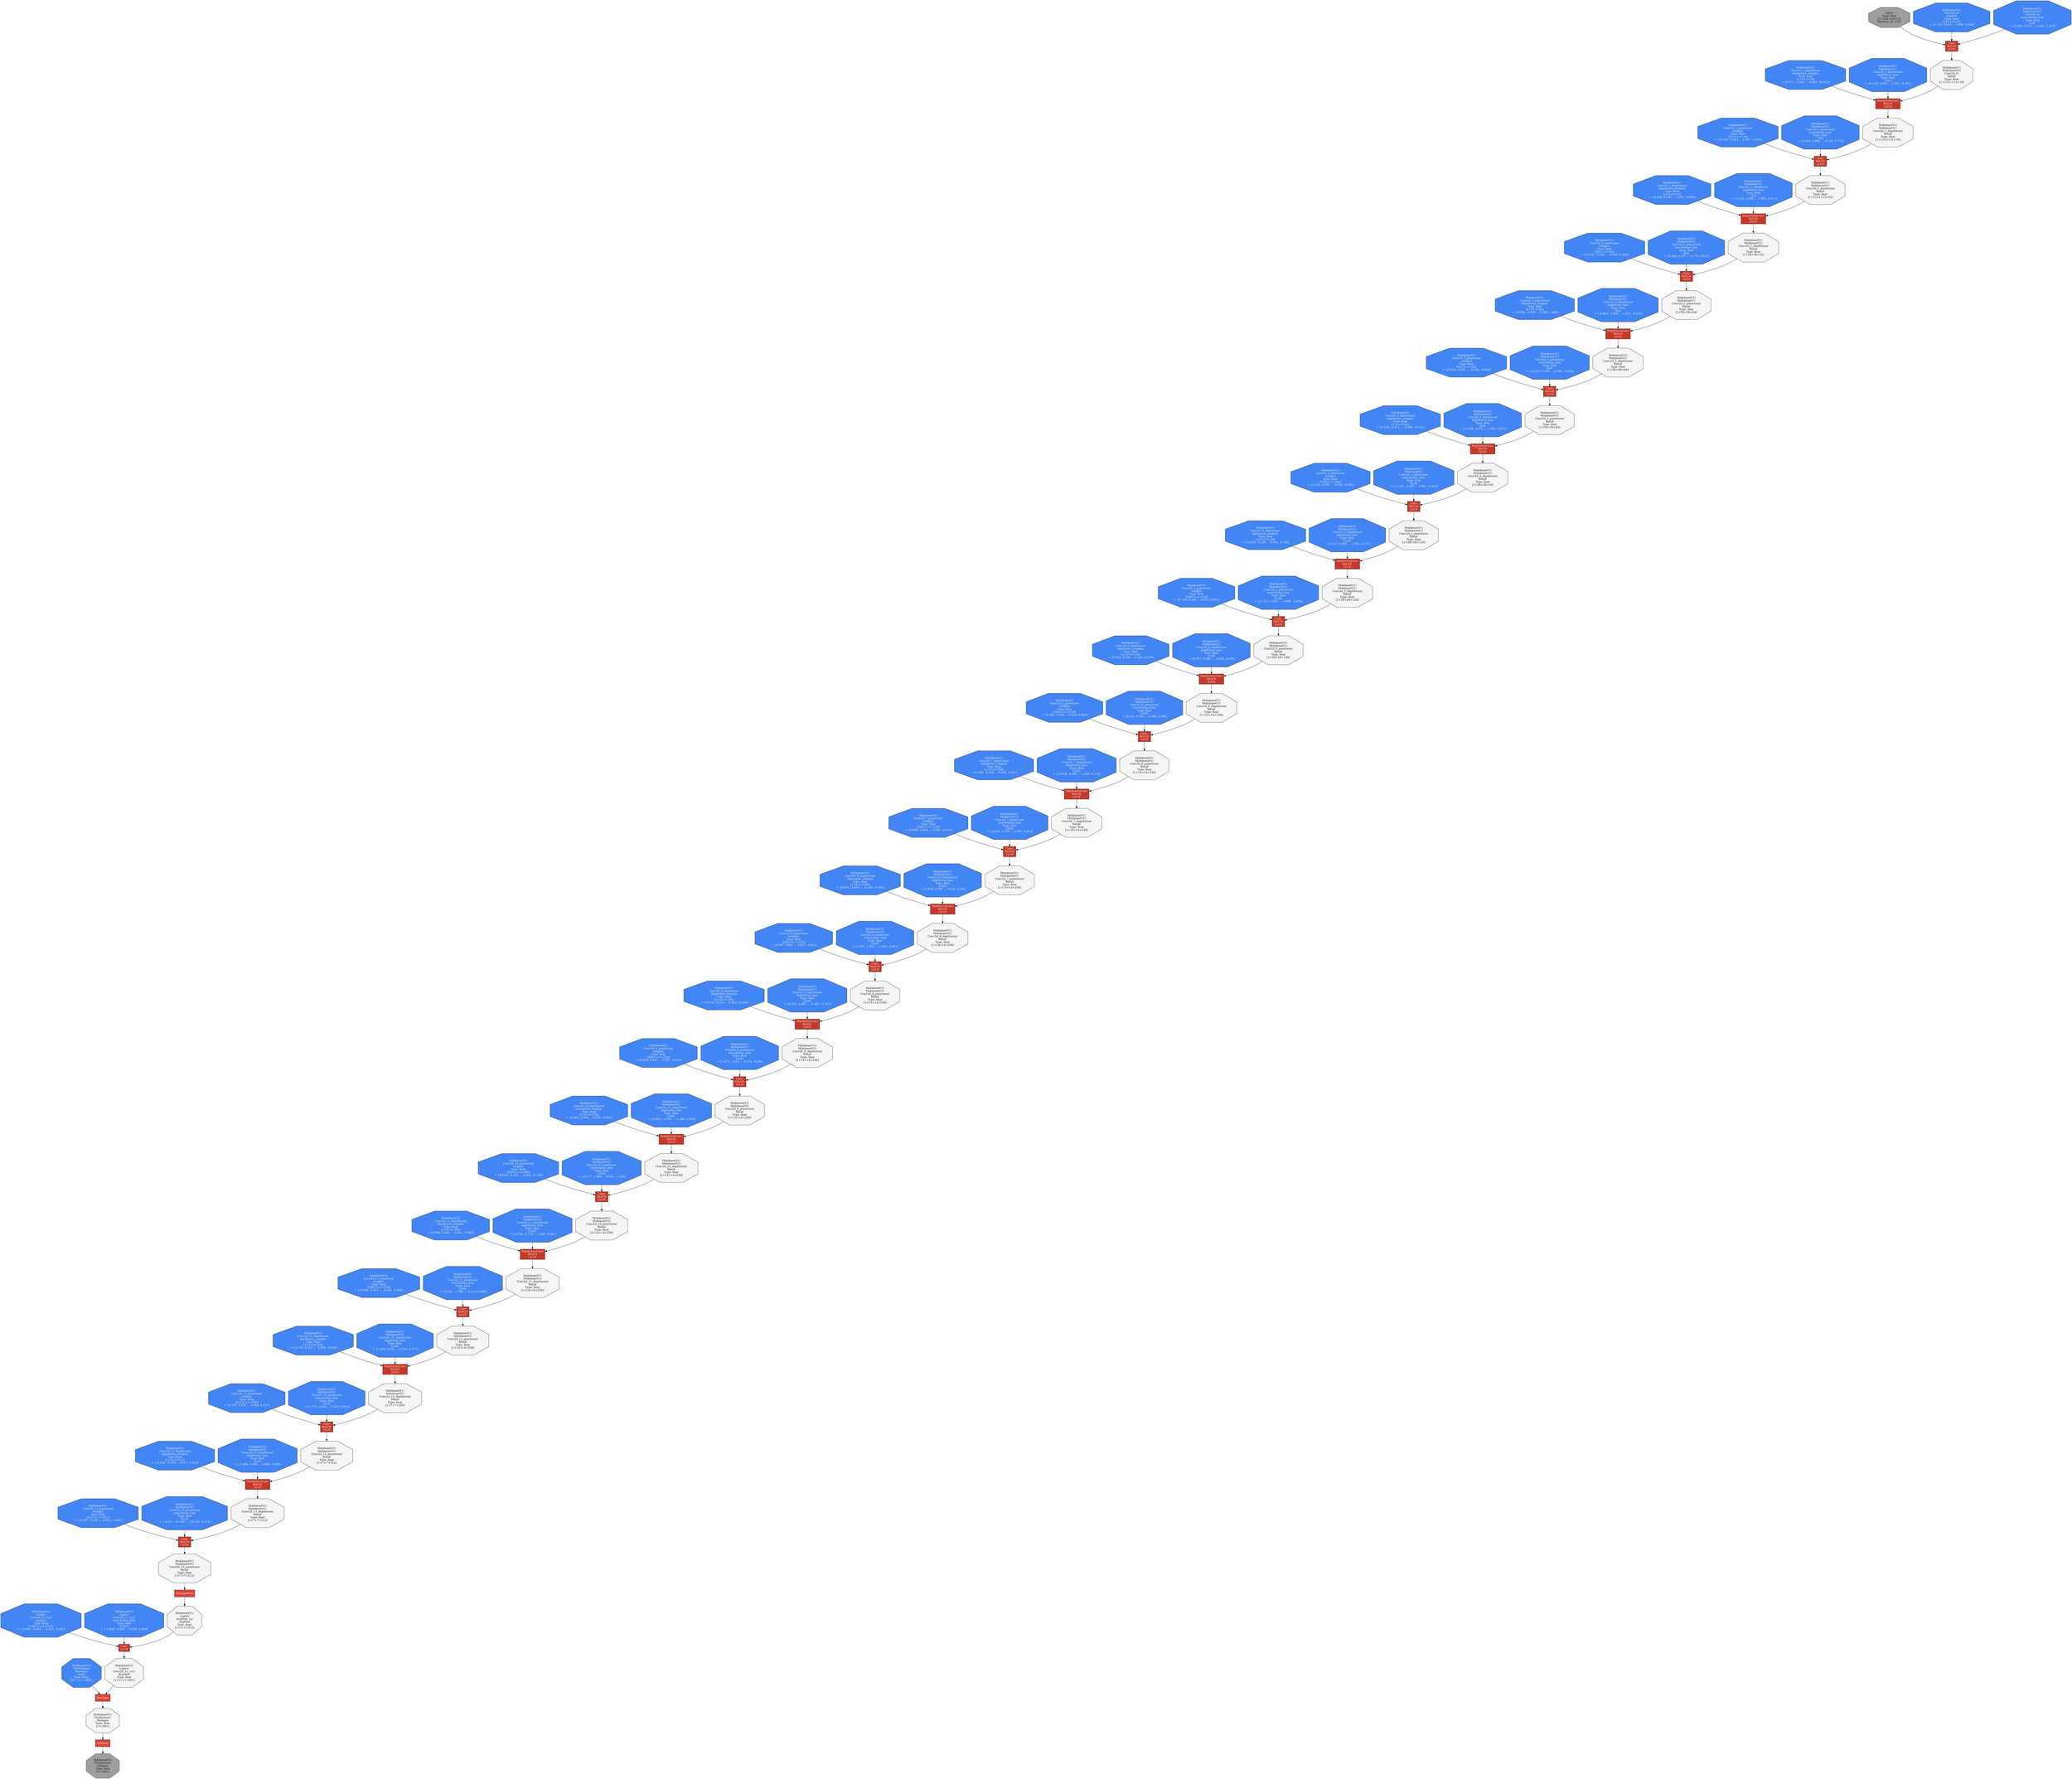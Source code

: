 digraph Computegraph {
	 "op00000" [label="Conv\nReLU6\n2x2/S", shape=box, style=filled, fillcolor="#C53929", fontcolor = "#FFFFFFDD"];
	 "input" [label="input\nType: float\n[1×224×224×3]\nMinMax: [0, 255]", shape=octagon, style=filled, fillcolor="#9E9E9E", fontcolor = "#000000DD"];
	 "input" -> "op00000";
	 "MobilenetV1/Conv2d_0/weights" [label="MobilenetV1/\nConv2d_0/\nweights\nType: float\n[16×3×3×3]\n = {0.135, 0.035 … 0.000, 0.000}", shape=octagon, style=filled, fillcolor="#4285F4", fontcolor = "#FFFFFFDD"];
	 "MobilenetV1/Conv2d_0/weights" -> "op00000";
	 "MobilenetV1/MobilenetV1/Conv2d_0/convolution_bias" [label="MobilenetV1/\nMobilenetV1/\nConv2d_0/\nconvolution_bias\nType: float\n[16]\n = {1.636, 2.931 … 2.949, -1.813}", shape=octagon, style=filled, fillcolor="#4285F4", fontcolor = "#FFFFFFDD"];
	 "MobilenetV1/MobilenetV1/Conv2d_0/convolution_bias" -> "op00000";
	 "MobilenetV1/MobilenetV1/Conv2d_0/Relu6" [label="MobilenetV1/\nMobilenetV1/\nConv2d_0/\nRelu6\nType: float\n[1×112×112×16]", shape=octagon, style=filled, fillcolor="#F5F5F5", fontcolor = "#000000DD"];
	 "op00000" -> "MobilenetV1/MobilenetV1/Conv2d_0/Relu6";
	 "op00001" [label="DepthwiseConv\nReLU6\n1x1/S", shape=box, style=filled, fillcolor="#C53929", fontcolor = "#FFFFFFDD"];
	 "MobilenetV1/MobilenetV1/Conv2d_0/Relu6" -> "op00001";
	 "MobilenetV1/Conv2d_1_depthwise/depthwise_weights" [label="MobilenetV1/\nConv2d_1_depthwise/\ndepthwise_weights\nType: float\n[1×3×3×16]\n = {0.277, 3.424 … -0.960, 30.510}", shape=octagon, style=filled, fillcolor="#4285F4", fontcolor = "#FFFFFFDD"];
	 "MobilenetV1/Conv2d_1_depthwise/depthwise_weights" -> "op00001";
	 "MobilenetV1/MobilenetV1/Conv2d_1_depthwise/depthwise_bias" [label="MobilenetV1/\nMobilenetV1/\nConv2d_1_depthwise/\ndepthwise_bias\nType: float\n[16]\n = {0.149, 2.593 … 3.037, -0.363}", shape=octagon, style=filled, fillcolor="#4285F4", fontcolor = "#FFFFFFDD"];
	 "MobilenetV1/MobilenetV1/Conv2d_1_depthwise/depthwise_bias" -> "op00001";
	 "MobilenetV1/MobilenetV1/Conv2d_1_depthwise/Relu6" [label="MobilenetV1/\nMobilenetV1/\nConv2d_1_depthwise/\nRelu6\nType: float\n[1×112×112×16]", shape=octagon, style=filled, fillcolor="#F5F5F5", fontcolor = "#000000DD"];
	 "op00001" -> "MobilenetV1/MobilenetV1/Conv2d_1_depthwise/Relu6";
	 "op00002" [label="Conv\nReLU6\n1x1/S", shape=box, style=filled, fillcolor="#C53929", fontcolor = "#FFFFFFDD"];
	 "MobilenetV1/MobilenetV1/Conv2d_1_depthwise/Relu6" -> "op00002";
	 "MobilenetV1/Conv2d_1_pointwise/weights" [label="MobilenetV1/\nConv2d_1_pointwise/\nweights\nType: float\n[32×1×1×16]\n = {-0.120, -0.004 … 0.007, -0.000}", shape=octagon, style=filled, fillcolor="#4285F4", fontcolor = "#FFFFFFDD"];
	 "MobilenetV1/Conv2d_1_pointwise/weights" -> "op00002";
	 "MobilenetV1/MobilenetV1/Conv2d_1_pointwise/convolution_bias" [label="MobilenetV1/\nMobilenetV1/\nConv2d_1_pointwise/\nconvolution_bias\nType: float\n[32]\n = {4.340, 3.994 … -8.759, 6.775}", shape=octagon, style=filled, fillcolor="#4285F4", fontcolor = "#FFFFFFDD"];
	 "MobilenetV1/MobilenetV1/Conv2d_1_pointwise/convolution_bias" -> "op00002";
	 "MobilenetV1/MobilenetV1/Conv2d_1_pointwise/Relu6" [label="MobilenetV1/\nMobilenetV1/\nConv2d_1_pointwise/\nRelu6\nType: float\n[1×112×112×32]", shape=octagon, style=filled, fillcolor="#F5F5F5", fontcolor = "#000000DD"];
	 "op00002" -> "MobilenetV1/MobilenetV1/Conv2d_1_pointwise/Relu6";
	 "op00003" [label="DepthwiseConv\nReLU6\n2x2/S", shape=box, style=filled, fillcolor="#C53929", fontcolor = "#FFFFFFDD"];
	 "MobilenetV1/MobilenetV1/Conv2d_1_pointwise/Relu6" -> "op00003";
	 "MobilenetV1/Conv2d_2_depthwise/depthwise_weights" [label="MobilenetV1/\nConv2d_2_depthwise/\ndepthwise_weights\nType: float\n[1×3×3×32]\n = {0.238, 0.209 … 0.232, -0.030}", shape=octagon, style=filled, fillcolor="#4285F4", fontcolor = "#FFFFFFDD"];
	 "MobilenetV1/Conv2d_2_depthwise/depthwise_weights" -> "op00003";
	 "MobilenetV1/MobilenetV1/Conv2d_2_depthwise/depthwise_bias" [label="MobilenetV1/\nMobilenetV1/\nConv2d_2_depthwise/\ndepthwise_bias\nType: float\n[32]\n = {-4.156, 3.608 … 1.991, 2.511}", shape=octagon, style=filled, fillcolor="#4285F4", fontcolor = "#FFFFFFDD"];
	 "MobilenetV1/MobilenetV1/Conv2d_2_depthwise/depthwise_bias" -> "op00003";
	 "MobilenetV1/MobilenetV1/Conv2d_2_depthwise/Relu6" [label="MobilenetV1/\nMobilenetV1/\nConv2d_2_depthwise/\nRelu6\nType: float\n[1×56×56×32]", shape=octagon, style=filled, fillcolor="#F5F5F5", fontcolor = "#000000DD"];
	 "op00003" -> "MobilenetV1/MobilenetV1/Conv2d_2_depthwise/Relu6";
	 "op00004" [label="Conv\nReLU6\n1x1/S", shape=box, style=filled, fillcolor="#C53929", fontcolor = "#FFFFFFDD"];
	 "MobilenetV1/MobilenetV1/Conv2d_2_depthwise/Relu6" -> "op00004";
	 "MobilenetV1/Conv2d_2_pointwise/weights" [label="MobilenetV1/\nConv2d_2_pointwise/\nweights\nType: float\n[64×1×1×32]\n = {-0.021, -0.022 … -0.000, 0.000}", shape=octagon, style=filled, fillcolor="#4285F4", fontcolor = "#FFFFFFDD"];
	 "MobilenetV1/Conv2d_2_pointwise/weights" -> "op00004";
	 "MobilenetV1/MobilenetV1/Conv2d_2_pointwise/convolution_bias" [label="MobilenetV1/\nMobilenetV1/\nConv2d_2_pointwise/\nconvolution_bias\nType: float\n[64]\n = {4.334, 4.327 … 0.779, 0.013}", shape=octagon, style=filled, fillcolor="#4285F4", fontcolor = "#FFFFFFDD"];
	 "MobilenetV1/MobilenetV1/Conv2d_2_pointwise/convolution_bias" -> "op00004";
	 "MobilenetV1/MobilenetV1/Conv2d_2_pointwise/Relu6" [label="MobilenetV1/\nMobilenetV1/\nConv2d_2_pointwise/\nRelu6\nType: float\n[1×56×56×64]", shape=octagon, style=filled, fillcolor="#F5F5F5", fontcolor = "#000000DD"];
	 "op00004" -> "MobilenetV1/MobilenetV1/Conv2d_2_pointwise/Relu6";
	 "op00005" [label="DepthwiseConv\nReLU6\n1x1/S", shape=box, style=filled, fillcolor="#C53929", fontcolor = "#FFFFFFDD"];
	 "MobilenetV1/MobilenetV1/Conv2d_2_pointwise/Relu6" -> "op00005";
	 "MobilenetV1/Conv2d_3_depthwise/depthwise_weights" [label="MobilenetV1/\nConv2d_3_depthwise/\ndepthwise_weights\nType: float\n[1×3×3×64]\n = {-0.054, -0.808 … 0.285, 1.499}", shape=octagon, style=filled, fillcolor="#4285F4", fontcolor = "#FFFFFFDD"];
	 "MobilenetV1/Conv2d_3_depthwise/depthwise_weights" -> "op00005";
	 "MobilenetV1/MobilenetV1/Conv2d_3_depthwise/depthwise_bias" [label="MobilenetV1/\nMobilenetV1/\nConv2d_3_depthwise/\ndepthwise_bias\nType: float\n[64]\n = {-0.853, -0.098 … 1.532, -0.525}", shape=octagon, style=filled, fillcolor="#4285F4", fontcolor = "#FFFFFFDD"];
	 "MobilenetV1/MobilenetV1/Conv2d_3_depthwise/depthwise_bias" -> "op00005";
	 "MobilenetV1/MobilenetV1/Conv2d_3_depthwise/Relu6" [label="MobilenetV1/\nMobilenetV1/\nConv2d_3_depthwise/\nRelu6\nType: float\n[1×56×56×64]", shape=octagon, style=filled, fillcolor="#F5F5F5", fontcolor = "#000000DD"];
	 "op00005" -> "MobilenetV1/MobilenetV1/Conv2d_3_depthwise/Relu6";
	 "op00006" [label="Conv\nReLU6\n1x1/S", shape=box, style=filled, fillcolor="#C53929", fontcolor = "#FFFFFFDD"];
	 "MobilenetV1/MobilenetV1/Conv2d_3_depthwise/Relu6" -> "op00006";
	 "MobilenetV1/Conv2d_3_pointwise/weights" [label="MobilenetV1/\nConv2d_3_pointwise/\nweights\nType: float\n[64×1×1×64]\n = {0.019, -0.092 … -0.034, -0.000}", shape=octagon, style=filled, fillcolor="#4285F4", fontcolor = "#FFFFFFDD"];
	 "MobilenetV1/Conv2d_3_pointwise/weights" -> "op00006";
	 "MobilenetV1/MobilenetV1/Conv2d_3_pointwise/convolution_bias" [label="MobilenetV1/\nMobilenetV1/\nConv2d_3_pointwise/\nconvolution_bias\nType: float\n[64]\n = {-0.535, 3.335 … 2.758, -3.535}", shape=octagon, style=filled, fillcolor="#4285F4", fontcolor = "#FFFFFFDD"];
	 "MobilenetV1/MobilenetV1/Conv2d_3_pointwise/convolution_bias" -> "op00006";
	 "MobilenetV1/MobilenetV1/Conv2d_3_pointwise/Relu6" [label="MobilenetV1/\nMobilenetV1/\nConv2d_3_pointwise/\nRelu6\nType: float\n[1×56×56×64]", shape=octagon, style=filled, fillcolor="#F5F5F5", fontcolor = "#000000DD"];
	 "op00006" -> "MobilenetV1/MobilenetV1/Conv2d_3_pointwise/Relu6";
	 "op00007" [label="DepthwiseConv\nReLU6\n2x2/S", shape=box, style=filled, fillcolor="#C53929", fontcolor = "#FFFFFFDD"];
	 "MobilenetV1/MobilenetV1/Conv2d_3_pointwise/Relu6" -> "op00007";
	 "MobilenetV1/Conv2d_4_depthwise/depthwise_weights" [label="MobilenetV1/\nConv2d_4_depthwise/\ndepthwise_weights\nType: float\n[1×3×3×64]\n = {0.155, -0.471 … -0.084, -0.141}", shape=octagon, style=filled, fillcolor="#4285F4", fontcolor = "#FFFFFFDD"];
	 "MobilenetV1/Conv2d_4_depthwise/depthwise_weights" -> "op00007";
	 "MobilenetV1/MobilenetV1/Conv2d_4_depthwise/depthwise_bias" [label="MobilenetV1/\nMobilenetV1/\nConv2d_4_depthwise/\ndepthwise_bias\nType: float\n[64]\n = {-2.358, 0.075 … 1.835, 5.672}", shape=octagon, style=filled, fillcolor="#4285F4", fontcolor = "#FFFFFFDD"];
	 "MobilenetV1/MobilenetV1/Conv2d_4_depthwise/depthwise_bias" -> "op00007";
	 "MobilenetV1/MobilenetV1/Conv2d_4_depthwise/Relu6" [label="MobilenetV1/\nMobilenetV1/\nConv2d_4_depthwise/\nRelu6\nType: float\n[1×28×28×64]", shape=octagon, style=filled, fillcolor="#F5F5F5", fontcolor = "#000000DD"];
	 "op00007" -> "MobilenetV1/MobilenetV1/Conv2d_4_depthwise/Relu6";
	 "op00008" [label="Conv\nReLU6\n1x1/S", shape=box, style=filled, fillcolor="#C53929", fontcolor = "#FFFFFFDD"];
	 "MobilenetV1/MobilenetV1/Conv2d_4_depthwise/Relu6" -> "op00008";
	 "MobilenetV1/Conv2d_4_pointwise/weights" [label="MobilenetV1/\nConv2d_4_pointwise/\nweights\nType: float\n[128×1×1×64]\n = {0.103, 0.026 … -0.016, -0.043}", shape=octagon, style=filled, fillcolor="#4285F4", fontcolor = "#FFFFFFDD"];
	 "MobilenetV1/Conv2d_4_pointwise/weights" -> "op00008";
	 "MobilenetV1/MobilenetV1/Conv2d_4_pointwise/convolution_bias" [label="MobilenetV1/\nMobilenetV1/\nConv2d_4_pointwise/\nconvolution_bias\nType: float\n[128]\n = {-1.152, -3.226 … 4.262, -0.425}", shape=octagon, style=filled, fillcolor="#4285F4", fontcolor = "#FFFFFFDD"];
	 "MobilenetV1/MobilenetV1/Conv2d_4_pointwise/convolution_bias" -> "op00008";
	 "MobilenetV1/MobilenetV1/Conv2d_4_pointwise/Relu6" [label="MobilenetV1/\nMobilenetV1/\nConv2d_4_pointwise/\nRelu6\nType: float\n[1×28×28×128]", shape=octagon, style=filled, fillcolor="#F5F5F5", fontcolor = "#000000DD"];
	 "op00008" -> "MobilenetV1/MobilenetV1/Conv2d_4_pointwise/Relu6";
	 "op00009" [label="DepthwiseConv\nReLU6\n1x1/S", shape=box, style=filled, fillcolor="#C53929", fontcolor = "#FFFFFFDD"];
	 "MobilenetV1/MobilenetV1/Conv2d_4_pointwise/Relu6" -> "op00009";
	 "MobilenetV1/Conv2d_5_depthwise/depthwise_weights" [label="MobilenetV1/\nConv2d_5_depthwise/\ndepthwise_weights\nType: float\n[1×3×3×128]\n = {-0.478, -0.138 … 0.041, -0.185}", shape=octagon, style=filled, fillcolor="#4285F4", fontcolor = "#FFFFFFDD"];
	 "MobilenetV1/Conv2d_5_depthwise/depthwise_weights" -> "op00009";
	 "MobilenetV1/MobilenetV1/Conv2d_5_depthwise/depthwise_bias" [label="MobilenetV1/\nMobilenetV1/\nConv2d_5_depthwise/\ndepthwise_bias\nType: float\n[128]\n = {1.317, 5.655 … 1.762, 2.171}", shape=octagon, style=filled, fillcolor="#4285F4", fontcolor = "#FFFFFFDD"];
	 "MobilenetV1/MobilenetV1/Conv2d_5_depthwise/depthwise_bias" -> "op00009";
	 "MobilenetV1/MobilenetV1/Conv2d_5_depthwise/Relu6" [label="MobilenetV1/\nMobilenetV1/\nConv2d_5_depthwise/\nRelu6\nType: float\n[1×28×28×128]", shape=octagon, style=filled, fillcolor="#F5F5F5", fontcolor = "#000000DD"];
	 "op00009" -> "MobilenetV1/MobilenetV1/Conv2d_5_depthwise/Relu6";
	 "op00010" [label="Conv\nReLU6\n1x1/S", shape=box, style=filled, fillcolor="#C53929", fontcolor = "#FFFFFFDD"];
	 "MobilenetV1/MobilenetV1/Conv2d_5_depthwise/Relu6" -> "op00010";
	 "MobilenetV1/Conv2d_5_pointwise/weights" [label="MobilenetV1/\nConv2d_5_pointwise/\nweights\nType: float\n[128×1×1×128]\n = {0.148, 0.109 … 0.013, 0.057}", shape=octagon, style=filled, fillcolor="#4285F4", fontcolor = "#FFFFFFDD"];
	 "MobilenetV1/Conv2d_5_pointwise/weights" -> "op00010";
	 "MobilenetV1/MobilenetV1/Conv2d_5_pointwise/convolution_bias" [label="MobilenetV1/\nMobilenetV1/\nConv2d_5_pointwise/\nconvolution_bias\nType: float\n[128]\n = {-2.723, 1.522 … -3.940, -3.926}", shape=octagon, style=filled, fillcolor="#4285F4", fontcolor = "#FFFFFFDD"];
	 "MobilenetV1/MobilenetV1/Conv2d_5_pointwise/convolution_bias" -> "op00010";
	 "MobilenetV1/MobilenetV1/Conv2d_5_pointwise/Relu6" [label="MobilenetV1/\nMobilenetV1/\nConv2d_5_pointwise/\nRelu6\nType: float\n[1×28×28×128]", shape=octagon, style=filled, fillcolor="#F5F5F5", fontcolor = "#000000DD"];
	 "op00010" -> "MobilenetV1/MobilenetV1/Conv2d_5_pointwise/Relu6";
	 "op00011" [label="DepthwiseConv\nReLU6\n2x2/S", shape=box, style=filled, fillcolor="#C53929", fontcolor = "#FFFFFFDD"];
	 "MobilenetV1/MobilenetV1/Conv2d_5_pointwise/Relu6" -> "op00011";
	 "MobilenetV1/Conv2d_6_depthwise/depthwise_weights" [label="MobilenetV1/\nConv2d_6_depthwise/\ndepthwise_weights\nType: float\n[1×3×3×128]\n = {0.223, 0.250 … 0.133, 0.070}", shape=octagon, style=filled, fillcolor="#4285F4", fontcolor = "#FFFFFFDD"];
	 "MobilenetV1/Conv2d_6_depthwise/depthwise_weights" -> "op00011";
	 "MobilenetV1/MobilenetV1/Conv2d_6_depthwise/depthwise_bias" [label="MobilenetV1/\nMobilenetV1/\nConv2d_6_depthwise/\ndepthwise_bias\nType: float\n[128]\n = {0.077, 0.099 … -0.054, 0.035}", shape=octagon, style=filled, fillcolor="#4285F4", fontcolor = "#FFFFFFDD"];
	 "MobilenetV1/MobilenetV1/Conv2d_6_depthwise/depthwise_bias" -> "op00011";
	 "MobilenetV1/MobilenetV1/Conv2d_6_depthwise/Relu6" [label="MobilenetV1/\nMobilenetV1/\nConv2d_6_depthwise/\nRelu6\nType: float\n[1×14×14×128]", shape=octagon, style=filled, fillcolor="#F5F5F5", fontcolor = "#000000DD"];
	 "op00011" -> "MobilenetV1/MobilenetV1/Conv2d_6_depthwise/Relu6";
	 "op00012" [label="Conv\nReLU6\n1x1/S", shape=box, style=filled, fillcolor="#C53929", fontcolor = "#FFFFFFDD"];
	 "MobilenetV1/MobilenetV1/Conv2d_6_depthwise/Relu6" -> "op00012";
	 "MobilenetV1/Conv2d_6_pointwise/weights" [label="MobilenetV1/\nConv2d_6_pointwise/\nweights\nType: float\n[256×1×1×128]\n = {0.061, 0.045 … 0.043, 0.006}", shape=octagon, style=filled, fillcolor="#4285F4", fontcolor = "#FFFFFFDD"];
	 "MobilenetV1/Conv2d_6_pointwise/weights" -> "op00012";
	 "MobilenetV1/MobilenetV1/Conv2d_6_pointwise/convolution_bias" [label="MobilenetV1/\nMobilenetV1/\nConv2d_6_pointwise/\nconvolution_bias\nType: float\n[256]\n = {0.152, 0.583 … 2.296, 2.496}", shape=octagon, style=filled, fillcolor="#4285F4", fontcolor = "#FFFFFFDD"];
	 "MobilenetV1/MobilenetV1/Conv2d_6_pointwise/convolution_bias" -> "op00012";
	 "MobilenetV1/MobilenetV1/Conv2d_6_pointwise/Relu6" [label="MobilenetV1/\nMobilenetV1/\nConv2d_6_pointwise/\nRelu6\nType: float\n[1×14×14×256]", shape=octagon, style=filled, fillcolor="#F5F5F5", fontcolor = "#000000DD"];
	 "op00012" -> "MobilenetV1/MobilenetV1/Conv2d_6_pointwise/Relu6";
	 "op00013" [label="DepthwiseConv\nReLU6\n1x1/S", shape=box, style=filled, fillcolor="#C53929", fontcolor = "#FFFFFFDD"];
	 "MobilenetV1/MobilenetV1/Conv2d_6_pointwise/Relu6" -> "op00013";
	 "MobilenetV1/Conv2d_7_depthwise/depthwise_weights" [label="MobilenetV1/\nConv2d_7_depthwise/\ndepthwise_weights\nType: float\n[1×3×3×256]\n = {0.186, -0.039 … 0.018, -0.201}", shape=octagon, style=filled, fillcolor="#4285F4", fontcolor = "#FFFFFFDD"];
	 "MobilenetV1/Conv2d_7_depthwise/depthwise_weights" -> "op00013";
	 "MobilenetV1/MobilenetV1/Conv2d_7_depthwise/depthwise_bias" [label="MobilenetV1/\nMobilenetV1/\nConv2d_7_depthwise/\ndepthwise_bias\nType: float\n[256]\n = {-3.318, -0.663 … 1.248, 6.174}", shape=octagon, style=filled, fillcolor="#4285F4", fontcolor = "#FFFFFFDD"];
	 "MobilenetV1/MobilenetV1/Conv2d_7_depthwise/depthwise_bias" -> "op00013";
	 "MobilenetV1/MobilenetV1/Conv2d_7_depthwise/Relu6" [label="MobilenetV1/\nMobilenetV1/\nConv2d_7_depthwise/\nRelu6\nType: float\n[1×14×14×256]", shape=octagon, style=filled, fillcolor="#F5F5F5", fontcolor = "#000000DD"];
	 "op00013" -> "MobilenetV1/MobilenetV1/Conv2d_7_depthwise/Relu6";
	 "op00014" [label="Conv\nReLU6\n1x1/S", shape=box, style=filled, fillcolor="#C53929", fontcolor = "#FFFFFFDD"];
	 "MobilenetV1/MobilenetV1/Conv2d_7_depthwise/Relu6" -> "op00014";
	 "MobilenetV1/Conv2d_7_pointwise/weights" [label="MobilenetV1/\nConv2d_7_pointwise/\nweights\nType: float\n[256×1×1×256]\n = {0.080, -0.063 … 0.045, -0.019}", shape=octagon, style=filled, fillcolor="#4285F4", fontcolor = "#FFFFFFDD"];
	 "MobilenetV1/Conv2d_7_pointwise/weights" -> "op00014";
	 "MobilenetV1/MobilenetV1/Conv2d_7_pointwise/convolution_bias" [label="MobilenetV1/\nMobilenetV1/\nConv2d_7_pointwise/\nconvolution_bias\nType: float\n[256]\n = {0.675, 1.579 … 2.185, 0.253}", shape=octagon, style=filled, fillcolor="#4285F4", fontcolor = "#FFFFFFDD"];
	 "MobilenetV1/MobilenetV1/Conv2d_7_pointwise/convolution_bias" -> "op00014";
	 "MobilenetV1/MobilenetV1/Conv2d_7_pointwise/Relu6" [label="MobilenetV1/\nMobilenetV1/\nConv2d_7_pointwise/\nRelu6\nType: float\n[1×14×14×256]", shape=octagon, style=filled, fillcolor="#F5F5F5", fontcolor = "#000000DD"];
	 "op00014" -> "MobilenetV1/MobilenetV1/Conv2d_7_pointwise/Relu6";
	 "op00015" [label="DepthwiseConv\nReLU6\n1x1/S", shape=box, style=filled, fillcolor="#C53929", fontcolor = "#FFFFFFDD"];
	 "MobilenetV1/MobilenetV1/Conv2d_7_pointwise/Relu6" -> "op00015";
	 "MobilenetV1/Conv2d_8_depthwise/depthwise_weights" [label="MobilenetV1/\nConv2d_8_depthwise/\ndepthwise_weights\nType: float\n[1×3×3×256]\n = {0.010, -0.035 … -0.169, -0.100}", shape=octagon, style=filled, fillcolor="#4285F4", fontcolor = "#FFFFFFDD"];
	 "MobilenetV1/Conv2d_8_depthwise/depthwise_weights" -> "op00015";
	 "MobilenetV1/MobilenetV1/Conv2d_8_depthwise/depthwise_bias" [label="MobilenetV1/\nMobilenetV1/\nConv2d_8_depthwise/\ndepthwise_bias\nType: float\n[256]\n = {-0.019, 0.750 … 0.019, 2.364}", shape=octagon, style=filled, fillcolor="#4285F4", fontcolor = "#FFFFFFDD"];
	 "MobilenetV1/MobilenetV1/Conv2d_8_depthwise/depthwise_bias" -> "op00015";
	 "MobilenetV1/MobilenetV1/Conv2d_8_depthwise/Relu6" [label="MobilenetV1/\nMobilenetV1/\nConv2d_8_depthwise/\nRelu6\nType: float\n[1×14×14×256]", shape=octagon, style=filled, fillcolor="#F5F5F5", fontcolor = "#000000DD"];
	 "op00015" -> "MobilenetV1/MobilenetV1/Conv2d_8_depthwise/Relu6";
	 "op00016" [label="Conv\nReLU6\n1x1/S", shape=box, style=filled, fillcolor="#C53929", fontcolor = "#FFFFFFDD"];
	 "MobilenetV1/MobilenetV1/Conv2d_8_depthwise/Relu6" -> "op00016";
	 "MobilenetV1/Conv2d_8_pointwise/weights" [label="MobilenetV1/\nConv2d_8_pointwise/\nweights\nType: float\n[256×1×1×256]\n = {0.007, 0.001 … 0.017, -0.021}", shape=octagon, style=filled, fillcolor="#4285F4", fontcolor = "#FFFFFFDD"];
	 "MobilenetV1/Conv2d_8_pointwise/weights" -> "op00016";
	 "MobilenetV1/MobilenetV1/Conv2d_8_pointwise/convolution_bias" [label="MobilenetV1/\nMobilenetV1/\nConv2d_8_pointwise/\nconvolution_bias\nType: float\n[256]\n = {1.901, 1.022 … 1.246, -2.621}", shape=octagon, style=filled, fillcolor="#4285F4", fontcolor = "#FFFFFFDD"];
	 "MobilenetV1/MobilenetV1/Conv2d_8_pointwise/convolution_bias" -> "op00016";
	 "MobilenetV1/MobilenetV1/Conv2d_8_pointwise/Relu6" [label="MobilenetV1/\nMobilenetV1/\nConv2d_8_pointwise/\nRelu6\nType: float\n[1×14×14×256]", shape=octagon, style=filled, fillcolor="#F5F5F5", fontcolor = "#000000DD"];
	 "op00016" -> "MobilenetV1/MobilenetV1/Conv2d_8_pointwise/Relu6";
	 "op00017" [label="DepthwiseConv\nReLU6\n1x1/S", shape=box, style=filled, fillcolor="#C53929", fontcolor = "#FFFFFFDD"];
	 "MobilenetV1/MobilenetV1/Conv2d_8_pointwise/Relu6" -> "op00017";
	 "MobilenetV1/Conv2d_9_depthwise/depthwise_weights" [label="MobilenetV1/\nConv2d_9_depthwise/\ndepthwise_weights\nType: float\n[1×3×3×256]\n = {-0.074, -0.129 … 0.063, -0.029}", shape=octagon, style=filled, fillcolor="#4285F4", fontcolor = "#FFFFFFDD"];
	 "MobilenetV1/Conv2d_9_depthwise/depthwise_weights" -> "op00017";
	 "MobilenetV1/MobilenetV1/Conv2d_9_depthwise/depthwise_bias" [label="MobilenetV1/\nMobilenetV1/\nConv2d_9_depthwise/\ndepthwise_bias\nType: float\n[256]\n = {5.493, 4.865 … -0.481, -0.157}", shape=octagon, style=filled, fillcolor="#4285F4", fontcolor = "#FFFFFFDD"];
	 "MobilenetV1/MobilenetV1/Conv2d_9_depthwise/depthwise_bias" -> "op00017";
	 "MobilenetV1/MobilenetV1/Conv2d_9_depthwise/Relu6" [label="MobilenetV1/\nMobilenetV1/\nConv2d_9_depthwise/\nRelu6\nType: float\n[1×14×14×256]", shape=octagon, style=filled, fillcolor="#F5F5F5", fontcolor = "#000000DD"];
	 "op00017" -> "MobilenetV1/MobilenetV1/Conv2d_9_depthwise/Relu6";
	 "op00018" [label="Conv\nReLU6\n1x1/S", shape=box, style=filled, fillcolor="#C53929", fontcolor = "#FFFFFFDD"];
	 "MobilenetV1/MobilenetV1/Conv2d_9_depthwise/Relu6" -> "op00018";
	 "MobilenetV1/Conv2d_9_pointwise/weights" [label="MobilenetV1/\nConv2d_9_pointwise/\nweights\nType: float\n[256×1×1×256]\n = {0.003, 0.041 … 0.067, -0.151}", shape=octagon, style=filled, fillcolor="#4285F4", fontcolor = "#FFFFFFDD"];
	 "MobilenetV1/Conv2d_9_pointwise/weights" -> "op00018";
	 "MobilenetV1/MobilenetV1/Conv2d_9_pointwise/convolution_bias" [label="MobilenetV1/\nMobilenetV1/\nConv2d_9_pointwise/\nconvolution_bias\nType: float\n[256]\n = {1.471, 1.223 … 0.114, -0.484}", shape=octagon, style=filled, fillcolor="#4285F4", fontcolor = "#FFFFFFDD"];
	 "MobilenetV1/MobilenetV1/Conv2d_9_pointwise/convolution_bias" -> "op00018";
	 "MobilenetV1/MobilenetV1/Conv2d_9_pointwise/Relu6" [label="MobilenetV1/\nMobilenetV1/\nConv2d_9_pointwise/\nRelu6\nType: float\n[1×14×14×256]", shape=octagon, style=filled, fillcolor="#F5F5F5", fontcolor = "#000000DD"];
	 "op00018" -> "MobilenetV1/MobilenetV1/Conv2d_9_pointwise/Relu6";
	 "op00019" [label="DepthwiseConv\nReLU6\n1x1/S", shape=box, style=filled, fillcolor="#C53929", fontcolor = "#FFFFFFDD"];
	 "MobilenetV1/MobilenetV1/Conv2d_9_pointwise/Relu6" -> "op00019";
	 "MobilenetV1/Conv2d_10_depthwise/depthwise_weights" [label="MobilenetV1/\nConv2d_10_depthwise/\ndepthwise_weights\nType: float\n[1×3×3×256]\n = {0.460, 0.034 … 0.476, -0.083}", shape=octagon, style=filled, fillcolor="#4285F4", fontcolor = "#FFFFFFDD"];
	 "MobilenetV1/Conv2d_10_depthwise/depthwise_weights" -> "op00019";
	 "MobilenetV1/MobilenetV1/Conv2d_10_depthwise/depthwise_bias" [label="MobilenetV1/\nMobilenetV1/\nConv2d_10_depthwise/\ndepthwise_bias\nType: float\n[256]\n = {-0.801, -0.104 … -1.386, 1.433}", shape=octagon, style=filled, fillcolor="#4285F4", fontcolor = "#FFFFFFDD"];
	 "MobilenetV1/MobilenetV1/Conv2d_10_depthwise/depthwise_bias" -> "op00019";
	 "MobilenetV1/MobilenetV1/Conv2d_10_depthwise/Relu6" [label="MobilenetV1/\nMobilenetV1/\nConv2d_10_depthwise/\nRelu6\nType: float\n[1×14×14×256]", shape=octagon, style=filled, fillcolor="#F5F5F5", fontcolor = "#000000DD"];
	 "op00019" -> "MobilenetV1/MobilenetV1/Conv2d_10_depthwise/Relu6";
	 "op00020" [label="Conv\nReLU6\n1x1/S", shape=box, style=filled, fillcolor="#C53929", fontcolor = "#FFFFFFDD"];
	 "MobilenetV1/MobilenetV1/Conv2d_10_depthwise/Relu6" -> "op00020";
	 "MobilenetV1/Conv2d_10_pointwise/weights" [label="MobilenetV1/\nConv2d_10_pointwise/\nweights\nType: float\n[256×1×1×256]\n = {0.018, -0.123 … -0.035, -0.150}", shape=octagon, style=filled, fillcolor="#4285F4", fontcolor = "#FFFFFFDD"];
	 "MobilenetV1/Conv2d_10_pointwise/weights" -> "op00020";
	 "MobilenetV1/MobilenetV1/Conv2d_10_pointwise/convolution_bias" [label="MobilenetV1/\nMobilenetV1/\nConv2d_10_pointwise/\nconvolution_bias\nType: float\n[256]\n = {-3.217, 1.668 … 0.692, -1.126}", shape=octagon, style=filled, fillcolor="#4285F4", fontcolor = "#FFFFFFDD"];
	 "MobilenetV1/MobilenetV1/Conv2d_10_pointwise/convolution_bias" -> "op00020";
	 "MobilenetV1/MobilenetV1/Conv2d_10_pointwise/Relu6" [label="MobilenetV1/\nMobilenetV1/\nConv2d_10_pointwise/\nRelu6\nType: float\n[1×14×14×256]", shape=octagon, style=filled, fillcolor="#F5F5F5", fontcolor = "#000000DD"];
	 "op00020" -> "MobilenetV1/MobilenetV1/Conv2d_10_pointwise/Relu6";
	 "op00021" [label="DepthwiseConv\nReLU6\n1x1/S", shape=box, style=filled, fillcolor="#C53929", fontcolor = "#FFFFFFDD"];
	 "MobilenetV1/MobilenetV1/Conv2d_10_pointwise/Relu6" -> "op00021";
	 "MobilenetV1/Conv2d_11_depthwise/depthwise_weights" [label="MobilenetV1/\nConv2d_11_depthwise/\ndepthwise_weights\nType: float\n[1×3×3×256]\n = {0.694, 0.461 … 0.031, -0.062}", shape=octagon, style=filled, fillcolor="#4285F4", fontcolor = "#FFFFFFDD"];
	 "MobilenetV1/Conv2d_11_depthwise/depthwise_weights" -> "op00021";
	 "MobilenetV1/MobilenetV1/Conv2d_11_depthwise/depthwise_bias" [label="MobilenetV1/\nMobilenetV1/\nConv2d_11_depthwise/\ndepthwise_bias\nType: float\n[256]\n = {-0.536, -0.378 … 1.942, 3.491}", shape=octagon, style=filled, fillcolor="#4285F4", fontcolor = "#FFFFFFDD"];
	 "MobilenetV1/MobilenetV1/Conv2d_11_depthwise/depthwise_bias" -> "op00021";
	 "MobilenetV1/MobilenetV1/Conv2d_11_depthwise/Relu6" [label="MobilenetV1/\nMobilenetV1/\nConv2d_11_depthwise/\nRelu6\nType: float\n[1×14×14×256]", shape=octagon, style=filled, fillcolor="#F5F5F5", fontcolor = "#000000DD"];
	 "op00021" -> "MobilenetV1/MobilenetV1/Conv2d_11_depthwise/Relu6";
	 "op00022" [label="Conv\nReLU6\n1x1/S", shape=box, style=filled, fillcolor="#C53929", fontcolor = "#FFFFFFDD"];
	 "MobilenetV1/MobilenetV1/Conv2d_11_depthwise/Relu6" -> "op00022";
	 "MobilenetV1/Conv2d_11_pointwise/weights" [label="MobilenetV1/\nConv2d_11_pointwise/\nweights\nType: float\n[256×1×1×256]\n = {-0.049, -0.023 … -0.201, -0.002}", shape=octagon, style=filled, fillcolor="#4285F4", fontcolor = "#FFFFFFDD"];
	 "MobilenetV1/Conv2d_11_pointwise/weights" -> "op00022";
	 "MobilenetV1/MobilenetV1/Conv2d_11_pointwise/convolution_bias" [label="MobilenetV1/\nMobilenetV1/\nConv2d_11_pointwise/\nconvolution_bias\nType: float\n[256]\n = {-0.201, -1.066 … 3.114, 0.408}", shape=octagon, style=filled, fillcolor="#4285F4", fontcolor = "#FFFFFFDD"];
	 "MobilenetV1/MobilenetV1/Conv2d_11_pointwise/convolution_bias" -> "op00022";
	 "MobilenetV1/MobilenetV1/Conv2d_11_pointwise/Relu6" [label="MobilenetV1/\nMobilenetV1/\nConv2d_11_pointwise/\nRelu6\nType: float\n[1×14×14×256]", shape=octagon, style=filled, fillcolor="#F5F5F5", fontcolor = "#000000DD"];
	 "op00022" -> "MobilenetV1/MobilenetV1/Conv2d_11_pointwise/Relu6";
	 "op00023" [label="DepthwiseConv\nReLU6\n2x2/S", shape=box, style=filled, fillcolor="#C53929", fontcolor = "#FFFFFFDD"];
	 "MobilenetV1/MobilenetV1/Conv2d_11_pointwise/Relu6" -> "op00023";
	 "MobilenetV1/Conv2d_12_depthwise/depthwise_weights" [label="MobilenetV1/\nConv2d_12_depthwise/\ndepthwise_weights\nType: float\n[1×3×3×256]\n = {-0.176, 0.152 … -0.086, -0.045}", shape=octagon, style=filled, fillcolor="#4285F4", fontcolor = "#FFFFFFDD"];
	 "MobilenetV1/Conv2d_12_depthwise/depthwise_weights" -> "op00023";
	 "MobilenetV1/MobilenetV1/Conv2d_12_depthwise/depthwise_bias" [label="MobilenetV1/\nMobilenetV1/\nConv2d_12_depthwise/\ndepthwise_bias\nType: float\n[256]\n = {1.339, 0.010 … 5.054, 2.177}", shape=octagon, style=filled, fillcolor="#4285F4", fontcolor = "#FFFFFFDD"];
	 "MobilenetV1/MobilenetV1/Conv2d_12_depthwise/depthwise_bias" -> "op00023";
	 "MobilenetV1/MobilenetV1/Conv2d_12_depthwise/Relu6" [label="MobilenetV1/\nMobilenetV1/\nConv2d_12_depthwise/\nRelu6\nType: float\n[1×7×7×256]", shape=octagon, style=filled, fillcolor="#F5F5F5", fontcolor = "#000000DD"];
	 "op00023" -> "MobilenetV1/MobilenetV1/Conv2d_12_depthwise/Relu6";
	 "op00024" [label="Conv\nReLU6\n1x1/S", shape=box, style=filled, fillcolor="#C53929", fontcolor = "#FFFFFFDD"];
	 "MobilenetV1/MobilenetV1/Conv2d_12_depthwise/Relu6" -> "op00024";
	 "MobilenetV1/Conv2d_12_pointwise/weights" [label="MobilenetV1/\nConv2d_12_pointwise/\nweights\nType: float\n[512×1×1×256]\n = {0.137, 0.037 … 0.084, 0.137}", shape=octagon, style=filled, fillcolor="#4285F4", fontcolor = "#FFFFFFDD"];
	 "MobilenetV1/Conv2d_12_pointwise/weights" -> "op00024";
	 "MobilenetV1/MobilenetV1/Conv2d_12_pointwise/convolution_bias" [label="MobilenetV1/\nMobilenetV1/\nConv2d_12_pointwise/\nconvolution_bias\nType: float\n[512]\n = {1.773, 2.050 … 5.337, 0.916}", shape=octagon, style=filled, fillcolor="#4285F4", fontcolor = "#FFFFFFDD"];
	 "MobilenetV1/MobilenetV1/Conv2d_12_pointwise/convolution_bias" -> "op00024";
	 "MobilenetV1/MobilenetV1/Conv2d_12_pointwise/Relu6" [label="MobilenetV1/\nMobilenetV1/\nConv2d_12_pointwise/\nRelu6\nType: float\n[1×7×7×512]", shape=octagon, style=filled, fillcolor="#F5F5F5", fontcolor = "#000000DD"];
	 "op00024" -> "MobilenetV1/MobilenetV1/Conv2d_12_pointwise/Relu6";
	 "op00025" [label="DepthwiseConv\nReLU6\n1x1/S", shape=box, style=filled, fillcolor="#C53929", fontcolor = "#FFFFFFDD"];
	 "MobilenetV1/MobilenetV1/Conv2d_12_pointwise/Relu6" -> "op00025";
	 "MobilenetV1/Conv2d_13_depthwise/depthwise_weights" [label="MobilenetV1/\nConv2d_13_depthwise/\ndepthwise_weights\nType: float\n[1×3×3×512]\n = {-0.354, -0.354 … 0.517, 0.555}", shape=octagon, style=filled, fillcolor="#4285F4", fontcolor = "#FFFFFFDD"];
	 "MobilenetV1/Conv2d_13_depthwise/depthwise_weights" -> "op00025";
	 "MobilenetV1/MobilenetV1/Conv2d_13_depthwise/depthwise_bias" [label="MobilenetV1/\nMobilenetV1/\nConv2d_13_depthwise/\ndepthwise_bias\nType: float\n[512]\n = {-1.458, 2.186 … 0.889, -0.006}", shape=octagon, style=filled, fillcolor="#4285F4", fontcolor = "#FFFFFFDD"];
	 "MobilenetV1/MobilenetV1/Conv2d_13_depthwise/depthwise_bias" -> "op00025";
	 "MobilenetV1/MobilenetV1/Conv2d_13_depthwise/Relu6" [label="MobilenetV1/\nMobilenetV1/\nConv2d_13_depthwise/\nRelu6\nType: float\n[1×7×7×512]", shape=octagon, style=filled, fillcolor="#F5F5F5", fontcolor = "#000000DD"];
	 "op00025" -> "MobilenetV1/MobilenetV1/Conv2d_13_depthwise/Relu6";
	 "op00026" [label="Conv\nReLU6\n1x1/S", shape=box, style=filled, fillcolor="#C53929", fontcolor = "#FFFFFFDD"];
	 "MobilenetV1/MobilenetV1/Conv2d_13_depthwise/Relu6" -> "op00026";
	 "MobilenetV1/Conv2d_13_pointwise/weights" [label="MobilenetV1/\nConv2d_13_pointwise/\nweights\nType: float\n[512×1×1×512]\n = {-0.397, -0.102 … 0.019, -0.441}", shape=octagon, style=filled, fillcolor="#4285F4", fontcolor = "#FFFFFFDD"];
	 "MobilenetV1/Conv2d_13_pointwise/weights" -> "op00026";
	 "MobilenetV1/MobilenetV1/Conv2d_13_pointwise/convolution_bias" [label="MobilenetV1/\nMobilenetV1/\nConv2d_13_pointwise/\nconvolution_bias\nType: float\n[512]\n = {-8.051, -16.349 … -28.221, 8.231}", shape=octagon, style=filled, fillcolor="#4285F4", fontcolor = "#FFFFFFDD"];
	 "MobilenetV1/MobilenetV1/Conv2d_13_pointwise/convolution_bias" -> "op00026";
	 "MobilenetV1/MobilenetV1/Conv2d_13_pointwise/Relu6" [label="MobilenetV1/\nMobilenetV1/\nConv2d_13_pointwise/\nRelu6\nType: float\n[1×7×7×512]", shape=octagon, style=filled, fillcolor="#F5F5F5", fontcolor = "#000000DD"];
	 "op00026" -> "MobilenetV1/MobilenetV1/Conv2d_13_pointwise/Relu6";
	 "op00027" [label="AveragePool", shape=box, style=filled, fillcolor="#DB4437", fontcolor = "#FFFFFFDD"];
	 "MobilenetV1/MobilenetV1/Conv2d_13_pointwise/Relu6" -> "op00027";
	 "MobilenetV1/Logits/AvgPool_1a/AvgPool" [label="MobilenetV1/\nLogits/\nAvgPool_1a/\nAvgPool\nType: float\n[1×1×1×512]", shape=octagon, style=filled, fillcolor="#F5F5F5", fontcolor = "#000000DD"];
	 "op00027" -> "MobilenetV1/Logits/AvgPool_1a/AvgPool";
	 "op00028" [label="Conv\n1x1/S", shape=box, style=filled, fillcolor="#C53929", fontcolor = "#FFFFFFDD"];
	 "MobilenetV1/Logits/AvgPool_1a/AvgPool" -> "op00028";
	 "MobilenetV1/Logits/Conv2d_1c_1x1/weights" [label="MobilenetV1/\nLogits/\nConv2d_1c_1x1/\nweights\nType: float\n[1001×1×1×512]\n = {-0.005, -0.005 … 0.043, -0.062}", shape=octagon, style=filled, fillcolor="#4285F4", fontcolor = "#FFFFFFDD"];
	 "MobilenetV1/Logits/Conv2d_1c_1x1/weights" -> "op00028";
	 "MobilenetV1/Logits/Conv2d_1c_1x1/convolution_bias" [label="MobilenetV1/\nLogits/\nConv2d_1c_1x1/\nconvolution_bias\nType: float\n[1001]\n = {-1.868, -0.392 … 0.609, 0.949}", shape=octagon, style=filled, fillcolor="#4285F4", fontcolor = "#FFFFFFDD"];
	 "MobilenetV1/Logits/Conv2d_1c_1x1/convolution_bias" -> "op00028";
	 "MobilenetV1/Logits/Conv2d_1c_1x1/BiasAdd" [label="MobilenetV1/\nLogits/\nConv2d_1c_1x1/\nBiasAdd\nType: float\n[1×1×1×1001]", shape=octagon, style=filled, fillcolor="#F5F5F5", fontcolor = "#000000DD"];
	 "op00028" -> "MobilenetV1/Logits/Conv2d_1c_1x1/BiasAdd";
	 "op00029" [label="Reshape", shape=box, style=filled, fillcolor="#DB4437", fontcolor = "#FFFFFFDD"];
	 "MobilenetV1/Logits/Conv2d_1c_1x1/BiasAdd" -> "op00029";
	 "MobilenetV1/Predictions/Reshape/shape" [label="MobilenetV1/\nPredictions/\nReshape/\nshape\nType: int32\n[2] = {-1, 1001}", shape=octagon, style=filled, fillcolor="#4285F4", fontcolor = "#FFFFFFDD"];
	 "MobilenetV1/Predictions/Reshape/shape" -> "op00029";
	 "MobilenetV1/Predictions/Reshape" [label="MobilenetV1/\nPredictions/\nReshape\nType: float\n[1×1001]", shape=octagon, style=filled, fillcolor="#F5F5F5", fontcolor = "#000000DD"];
	 "op00029" -> "MobilenetV1/Predictions/Reshape";
	 "op00030" [label="Softmax", shape=box, style=filled, fillcolor="#DB4437", fontcolor = "#FFFFFFDD"];
	 "MobilenetV1/Predictions/Reshape" -> "op00030";
	 "MobilenetV1/Predictions/Softmax" [label="MobilenetV1/\nPredictions/\nSoftmax\nType: float\n[1×1001]", shape=octagon, style=filled, fillcolor="#9E9E9E", fontcolor = "#000000DD"];
	 "op00030" -> "MobilenetV1/Predictions/Softmax";
}
